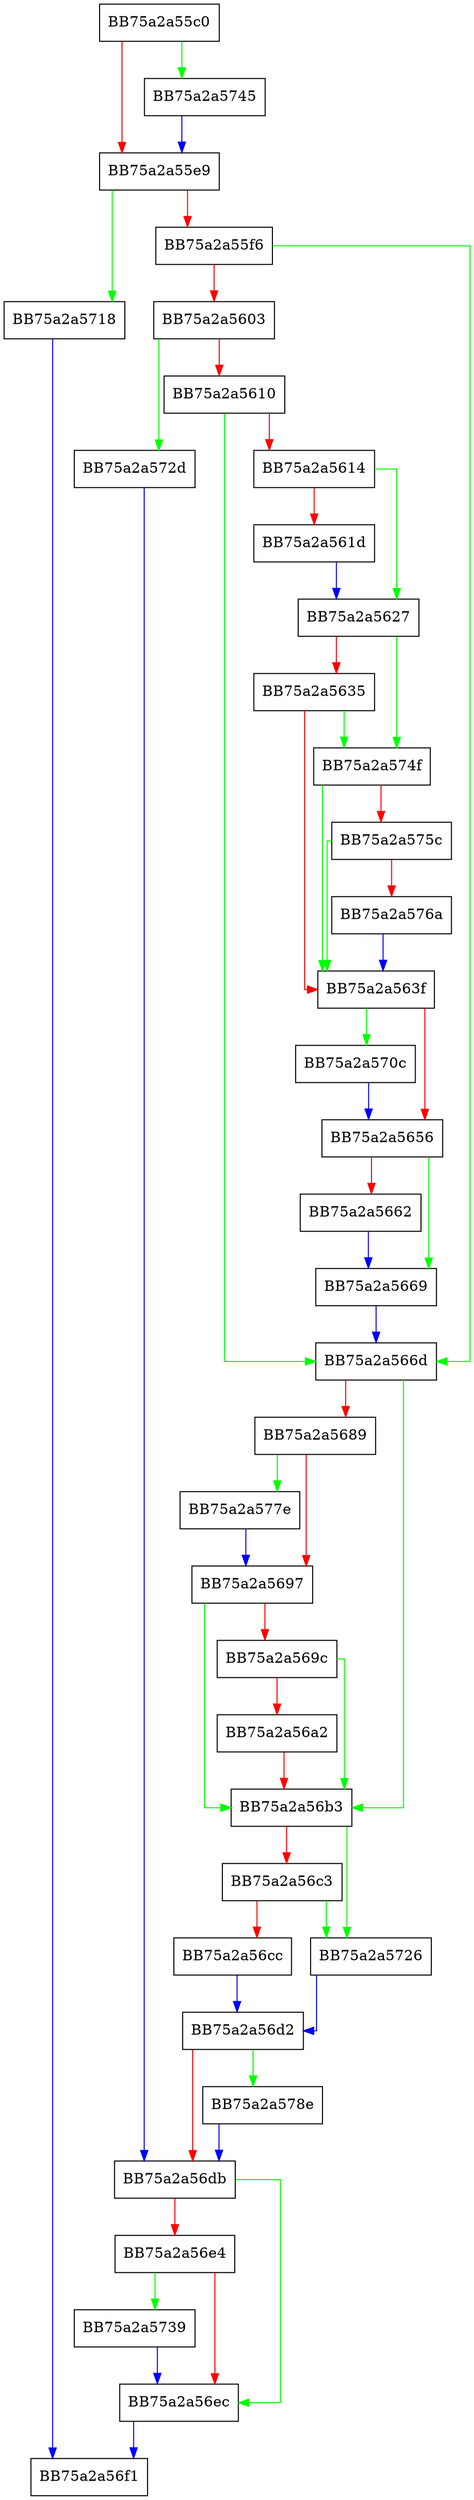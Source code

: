 digraph sqlite3Step {
  node [shape="box"];
  graph [splines=ortho];
  BB75a2a55c0 -> BB75a2a5745 [color="green"];
  BB75a2a55c0 -> BB75a2a55e9 [color="red"];
  BB75a2a55e9 -> BB75a2a5718 [color="green"];
  BB75a2a55e9 -> BB75a2a55f6 [color="red"];
  BB75a2a55f6 -> BB75a2a566d [color="green"];
  BB75a2a55f6 -> BB75a2a5603 [color="red"];
  BB75a2a5603 -> BB75a2a572d [color="green"];
  BB75a2a5603 -> BB75a2a5610 [color="red"];
  BB75a2a5610 -> BB75a2a566d [color="green"];
  BB75a2a5610 -> BB75a2a5614 [color="red"];
  BB75a2a5614 -> BB75a2a5627 [color="green"];
  BB75a2a5614 -> BB75a2a561d [color="red"];
  BB75a2a561d -> BB75a2a5627 [color="blue"];
  BB75a2a5627 -> BB75a2a574f [color="green"];
  BB75a2a5627 -> BB75a2a5635 [color="red"];
  BB75a2a5635 -> BB75a2a574f [color="green"];
  BB75a2a5635 -> BB75a2a563f [color="red"];
  BB75a2a563f -> BB75a2a570c [color="green"];
  BB75a2a563f -> BB75a2a5656 [color="red"];
  BB75a2a5656 -> BB75a2a5669 [color="green"];
  BB75a2a5656 -> BB75a2a5662 [color="red"];
  BB75a2a5662 -> BB75a2a5669 [color="blue"];
  BB75a2a5669 -> BB75a2a566d [color="blue"];
  BB75a2a566d -> BB75a2a56b3 [color="green"];
  BB75a2a566d -> BB75a2a5689 [color="red"];
  BB75a2a5689 -> BB75a2a577e [color="green"];
  BB75a2a5689 -> BB75a2a5697 [color="red"];
  BB75a2a5697 -> BB75a2a56b3 [color="green"];
  BB75a2a5697 -> BB75a2a569c [color="red"];
  BB75a2a569c -> BB75a2a56b3 [color="green"];
  BB75a2a569c -> BB75a2a56a2 [color="red"];
  BB75a2a56a2 -> BB75a2a56b3 [color="red"];
  BB75a2a56b3 -> BB75a2a5726 [color="green"];
  BB75a2a56b3 -> BB75a2a56c3 [color="red"];
  BB75a2a56c3 -> BB75a2a5726 [color="green"];
  BB75a2a56c3 -> BB75a2a56cc [color="red"];
  BB75a2a56cc -> BB75a2a56d2 [color="blue"];
  BB75a2a56d2 -> BB75a2a578e [color="green"];
  BB75a2a56d2 -> BB75a2a56db [color="red"];
  BB75a2a56db -> BB75a2a56ec [color="green"];
  BB75a2a56db -> BB75a2a56e4 [color="red"];
  BB75a2a56e4 -> BB75a2a5739 [color="green"];
  BB75a2a56e4 -> BB75a2a56ec [color="red"];
  BB75a2a56ec -> BB75a2a56f1 [color="blue"];
  BB75a2a570c -> BB75a2a5656 [color="blue"];
  BB75a2a5718 -> BB75a2a56f1 [color="blue"];
  BB75a2a5726 -> BB75a2a56d2 [color="blue"];
  BB75a2a572d -> BB75a2a56db [color="blue"];
  BB75a2a5739 -> BB75a2a56ec [color="blue"];
  BB75a2a5745 -> BB75a2a55e9 [color="blue"];
  BB75a2a574f -> BB75a2a563f [color="green"];
  BB75a2a574f -> BB75a2a575c [color="red"];
  BB75a2a575c -> BB75a2a563f [color="green"];
  BB75a2a575c -> BB75a2a576a [color="red"];
  BB75a2a576a -> BB75a2a563f [color="blue"];
  BB75a2a577e -> BB75a2a5697 [color="blue"];
  BB75a2a578e -> BB75a2a56db [color="blue"];
}